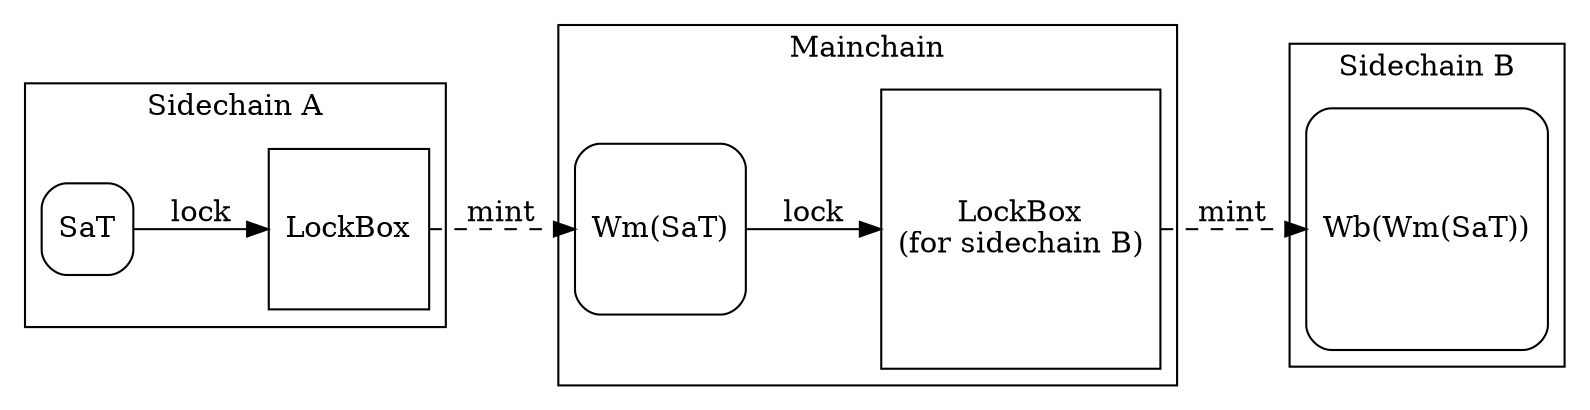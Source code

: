 digraph {
  node [shape=square]
  rankdir=LR

  subgraph cluster_mainchain {
    label="Mainchain"

    wm_sat [label = "Wm(SaT)", style = "rounded"]

    m_lb_b [ label = "LockBox\n(for sidechain B)"]
  }

  subgraph cluster_sidechain_a {
    label="Sidechain A"
    sat [label = "SaT", style = "rounded"]

    a_lb [label = "LockBox"]
  }

  subgraph cluster_sidechain_b {
    label="Sidechain B"
    wb_wm_sat [label = "Wb(Wm(SaT))", style = "rounded"]
  }

  sat -> a_lb [label = "lock"]
  a_lb -> wm_sat [label = "mint", style = "dashed"]

  wm_sat -> m_lb_b [label = "lock"]
  m_lb_b -> wb_wm_sat [label = "mint", style = "dashed"]

}

